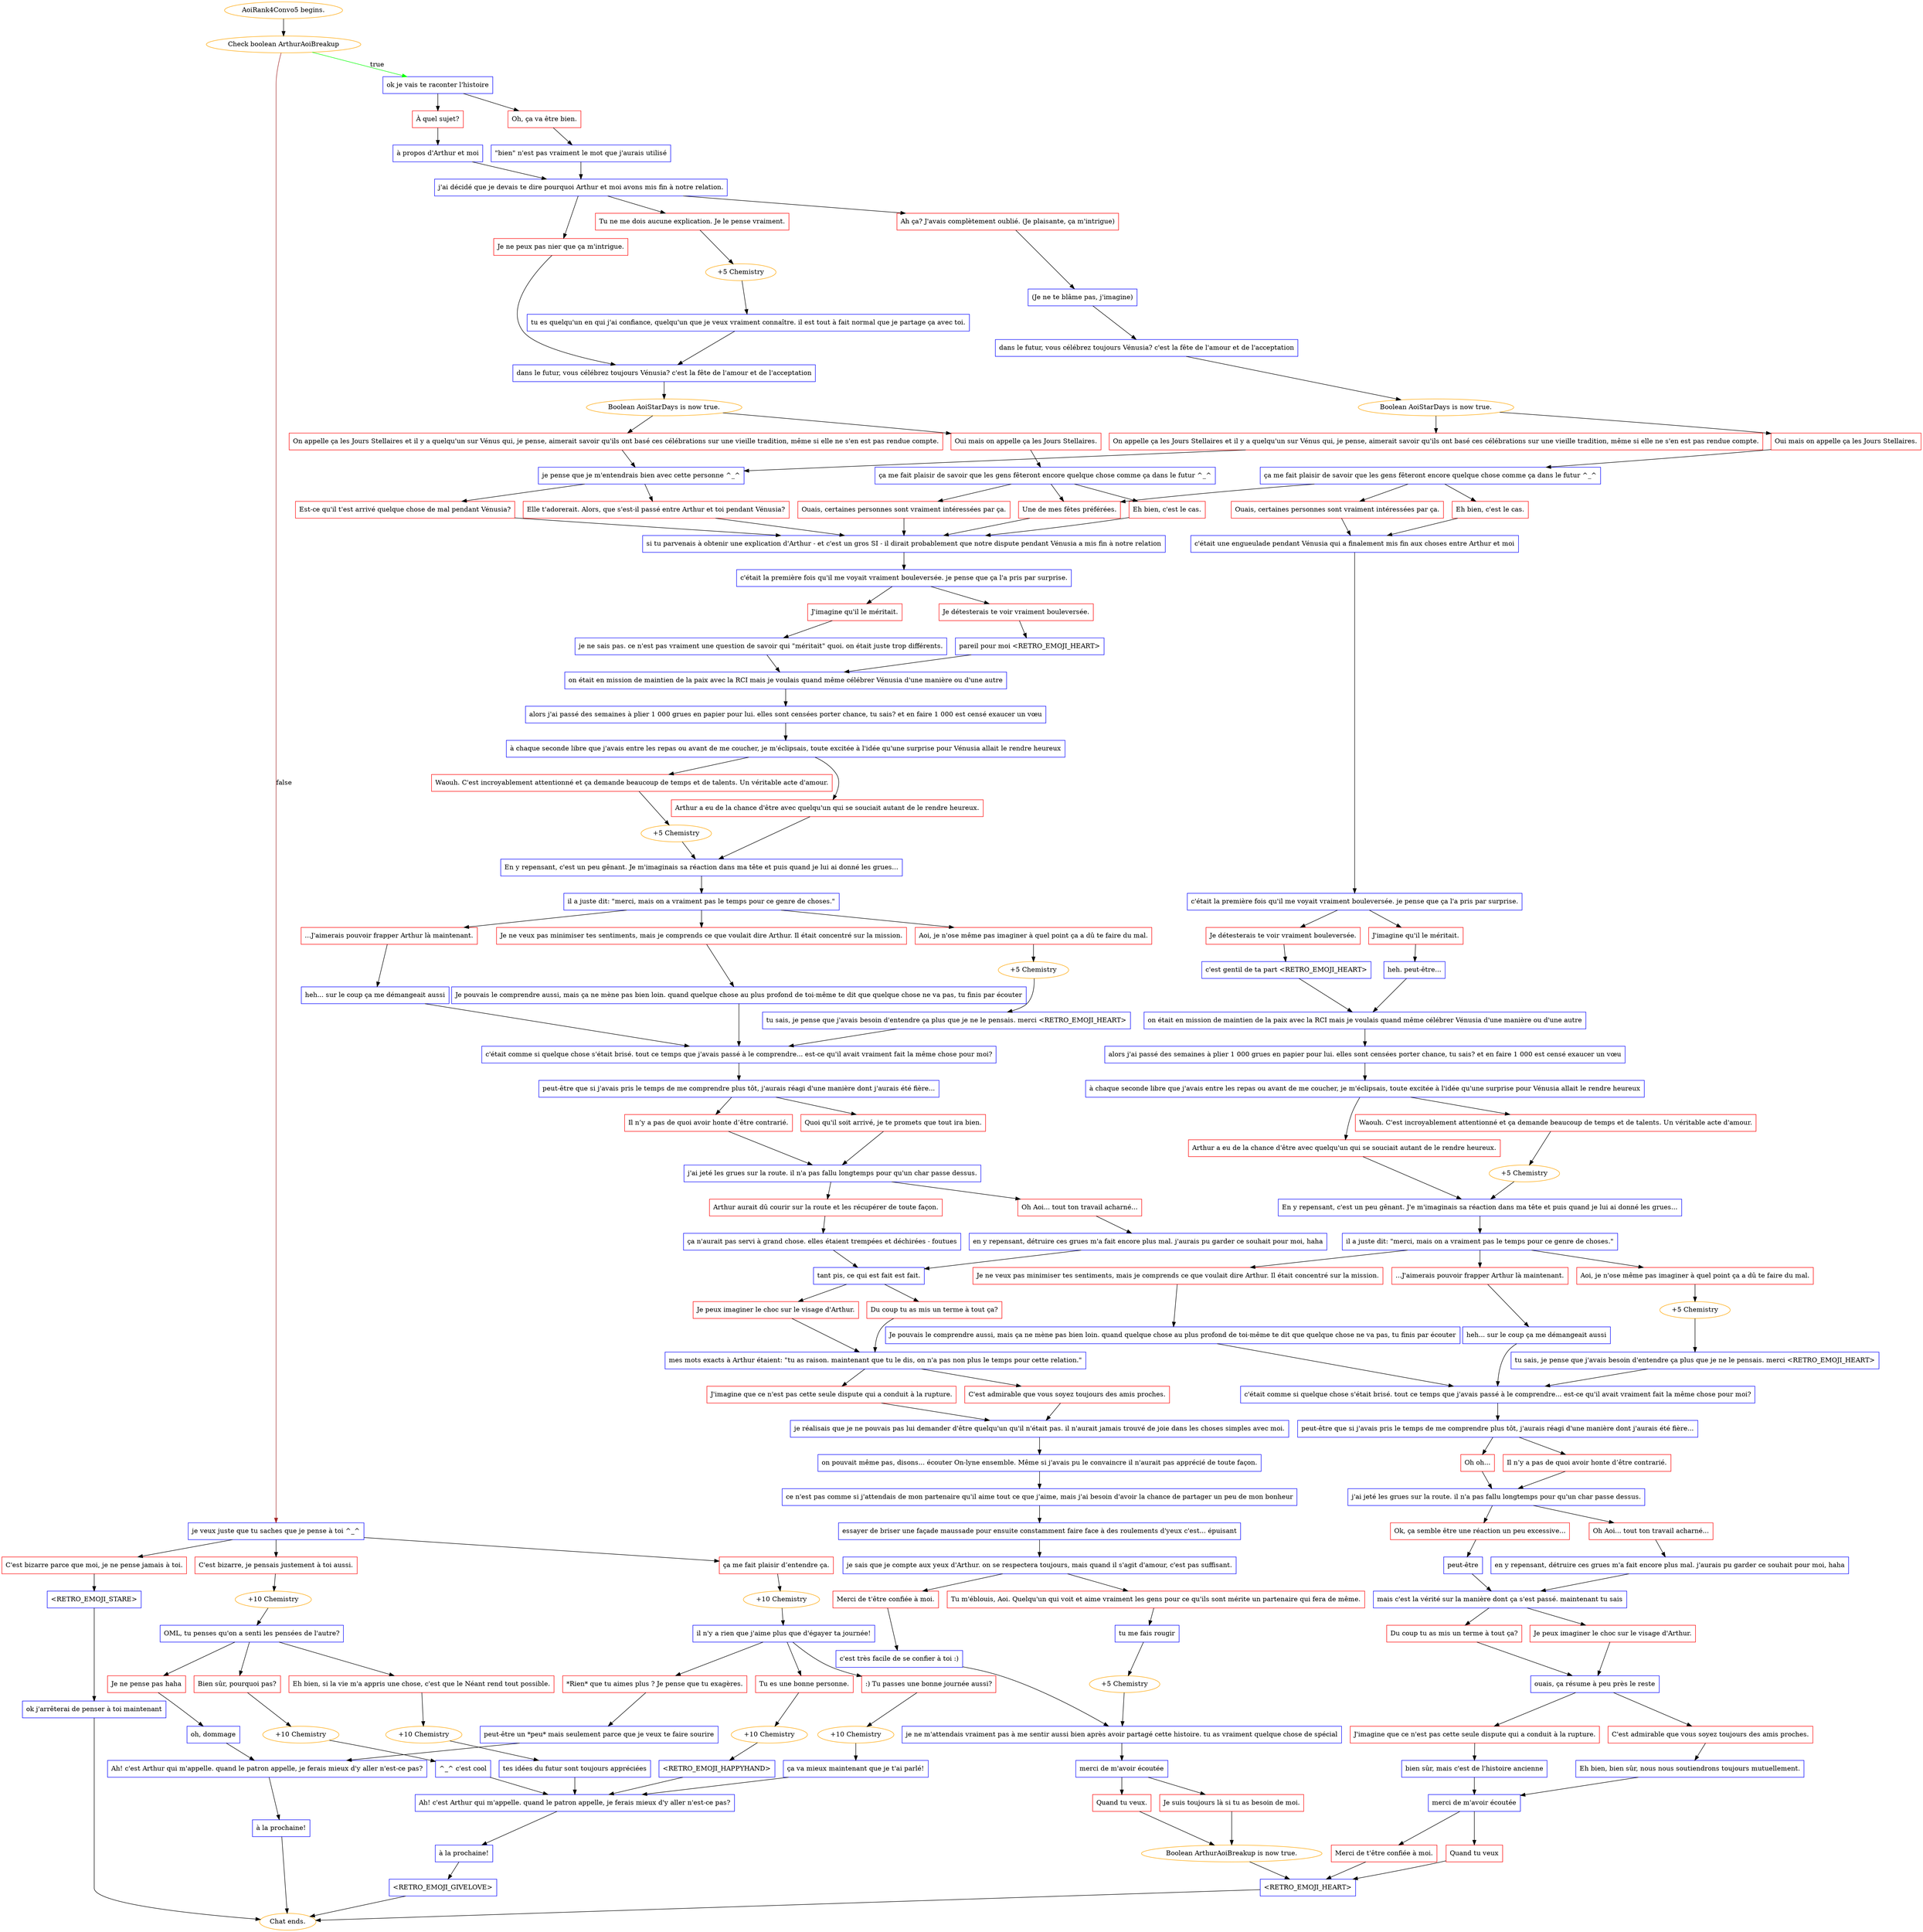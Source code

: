 digraph {
	"AoiRank4Convo5 begins." [color=orange];
		"AoiRank4Convo5 begins." -> j1999602479;
	j1999602479 [label="Check boolean ArthurAoiBreakup",color=orange];
		j1999602479 -> j4226680956 [label=true,color=green];
		j1999602479 -> j438545384 [label=false,color=brown];
	j4226680956 [label="ok je vais te raconter l'histoire",shape=box,color=blue];
		j4226680956 -> j1027584978;
		j4226680956 -> j1882945073;
	j438545384 [label="je veux juste que tu saches que je pense à toi ^_^",shape=box,color=blue];
		j438545384 -> j2184014754;
		j438545384 -> j3020521562;
		j438545384 -> j3498913333;
	j1027584978 [label="À quel sujet?",shape=box,color=red];
		j1027584978 -> j3813379938;
	j1882945073 [label="Oh, ça va être bien.",shape=box,color=red];
		j1882945073 -> j3188643187;
	j2184014754 [label="ça me fait plaisir d’entendre ça.",shape=box,color=red];
		j2184014754 -> j1785804491;
	j3020521562 [label="C'est bizarre, je pensais justement à toi aussi.",shape=box,color=red];
		j3020521562 -> j2882919659;
	j3498913333 [label="C'est bizarre parce que moi, je ne pense jamais à toi.",shape=box,color=red];
		j3498913333 -> j2203534275;
	j3813379938 [label="à propos d'Arthur et moi",shape=box,color=blue];
		j3813379938 -> j2454440481;
	j3188643187 [label="\"bien\" n'est pas vraiment le mot que j'aurais utilisé",shape=box,color=blue];
		j3188643187 -> j2454440481;
	j1785804491 [label="+10 Chemistry",color=orange];
		j1785804491 -> j3112175589;
	j2882919659 [label="+10 Chemistry",color=orange];
		j2882919659 -> j3824849414;
	j2203534275 [label="<RETRO_EMOJI_STARE>",shape=box,color=blue];
		j2203534275 -> j1353245635;
	j2454440481 [label="j'ai décidé que je devais te dire pourquoi Arthur et moi avons mis fin à notre relation.",shape=box,color=blue];
		j2454440481 -> j542624416;
		j2454440481 -> j992369721;
		j2454440481 -> j191171140;
	j3112175589 [label="il n'y a rien que j'aime plus que d'égayer ta journée!",shape=box,color=blue];
		j3112175589 -> j2354042916;
		j3112175589 -> j1058646363;
		j3112175589 -> j4029083501;
	j3824849414 [label="OML, tu penses qu'on a senti les pensées de l'autre?",shape=box,color=blue];
		j3824849414 -> j3609093056;
		j3824849414 -> j3043119221;
		j3824849414 -> j3609173708;
	j1353245635 [label="ok j'arrêterai de penser à toi maintenant",shape=box,color=blue];
		j1353245635 -> "Chat ends.";
	j542624416 [label="Tu ne me dois aucune explication. Je le pense vraiment.",shape=box,color=red];
		j542624416 -> j1424566032;
	j992369721 [label="Je ne peux pas nier que ça m'intrigue.",shape=box,color=red];
		j992369721 -> j3880960915;
	j191171140 [label="Ah ça? J'avais complètement oublié. (Je plaisante, ça m'intrigue)",shape=box,color=red];
		j191171140 -> j2065260723;
	j2354042916 [label="Tu es une bonne personne.",shape=box,color=red];
		j2354042916 -> j399106038;
	j1058646363 [label=":) Tu passes une bonne journée aussi?",shape=box,color=red];
		j1058646363 -> j4186749801;
	j4029083501 [label="*Rien* que tu aimes plus ? Je pense que tu exagères.",shape=box,color=red];
		j4029083501 -> j1485399779;
	j3609093056 [label="Je ne pense pas haha",shape=box,color=red];
		j3609093056 -> j2704564703;
	j3043119221 [label="Eh bien, si la vie m'a appris une chose, c'est que le Néant rend tout possible.",shape=box,color=red];
		j3043119221 -> j2877803712;
	j3609173708 [label="Bien sûr, pourquoi pas?",shape=box,color=red];
		j3609173708 -> j300151996;
	"Chat ends." [color=orange];
	j1424566032 [label="+5 Chemistry",color=orange];
		j1424566032 -> j1849648112;
	j3880960915 [label="dans le futur, vous célébrez toujours Vénusia? c'est la fête de l'amour et de l'acceptation",shape=box,color=blue];
		j3880960915 -> j2220226711;
	j2065260723 [label="(Je ne te blâme pas, j'imagine)",shape=box,color=blue];
		j2065260723 -> j4119879694;
	j399106038 [label="+10 Chemistry",color=orange];
		j399106038 -> j562473135;
	j4186749801 [label="+10 Chemistry",color=orange];
		j4186749801 -> j1232103546;
	j1485399779 [label="peut-être un *peu* mais seulement parce que je veux te faire sourire",shape=box,color=blue];
		j1485399779 -> j1656289979;
	j2704564703 [label="oh, dommage",shape=box,color=blue];
		j2704564703 -> j1656289979;
	j2877803712 [label="+10 Chemistry",color=orange];
		j2877803712 -> j2395949651;
	j300151996 [label="+10 Chemistry",color=orange];
		j300151996 -> j2947724680;
	j1849648112 [label="tu es quelqu'un en qui j'ai confiance, quelqu'un que je veux vraiment connaître. il est tout à fait normal que je partage ça avec toi.",shape=box,color=blue];
		j1849648112 -> j3880960915;
	j2220226711 [label="Boolean AoiStarDays is now true.",color=orange];
		j2220226711 -> j1407644669;
		j2220226711 -> j2203419054;
	j4119879694 [label="dans le futur, vous célébrez toujours Vénusia? c'est la fête de l'amour et de l'acceptation",shape=box,color=blue];
		j4119879694 -> j1703733891;
	j562473135 [label="<RETRO_EMOJI_HAPPYHAND>",shape=box,color=blue];
		j562473135 -> j2082153443;
	j1232103546 [label="ça va mieux maintenant que je t'ai parlé!",shape=box,color=blue];
		j1232103546 -> j2082153443;
	j1656289979 [label="Ah! c'est Arthur qui m'appelle. quand le patron appelle, je ferais mieux d'y aller n'est-ce pas?",shape=box,color=blue];
		j1656289979 -> j1793438309;
	j2395949651 [label="tes idées du futur sont toujours appréciées",shape=box,color=blue];
		j2395949651 -> j2082153443;
	j2947724680 [label="^_^ c'est cool",shape=box,color=blue];
		j2947724680 -> j2082153443;
	j1407644669 [label="Oui mais on appelle ça les Jours Stellaires.",shape=box,color=red];
		j1407644669 -> j3028103130;
	j2203419054 [label="On appelle ça les Jours Stellaires et il y a quelqu'un sur Vénus qui, je pense, aimerait savoir qu'ils ont basé ces célébrations sur une vieille tradition, même si elle ne s'en est pas rendue compte.",shape=box,color=red];
		j2203419054 -> j1758538791;
	j1703733891 [label="Boolean AoiStarDays is now true.",color=orange];
		j1703733891 -> j2107295588;
		j1703733891 -> j2692660224;
	j2082153443 [label="Ah! c'est Arthur qui m'appelle. quand le patron appelle, je ferais mieux d'y aller n'est-ce pas?",shape=box,color=blue];
		j2082153443 -> j3787298164;
	j1793438309 [label="à la prochaine!",shape=box,color=blue];
		j1793438309 -> "Chat ends.";
	j3028103130 [label="ça me fait plaisir de savoir que les gens fêteront encore quelque chose comme ça dans le futur ^_^",shape=box,color=blue];
		j3028103130 -> j3992000146;
		j3028103130 -> j4045801651;
		j3028103130 -> j3191613973;
	j1758538791 [label="je pense que je m'entendrais bien avec cette personne ^_^",shape=box,color=blue];
		j1758538791 -> j47482499;
		j1758538791 -> j756998896;
	j2107295588 [label="Oui mais on appelle ça les Jours Stellaires.",shape=box,color=red];
		j2107295588 -> j3555498491;
	j2692660224 [label="On appelle ça les Jours Stellaires et il y a quelqu'un sur Vénus qui, je pense, aimerait savoir qu'ils ont basé ces célébrations sur une vieille tradition, même si elle ne s'en est pas rendue compte.",shape=box,color=red];
		j2692660224 -> j1758538791;
	j3787298164 [label="à la prochaine!",shape=box,color=blue];
		j3787298164 -> j3329961820;
	j3992000146 [label="Eh bien, c'est le cas.",shape=box,color=red];
		j3992000146 -> j2590309470;
	j4045801651 [label="Ouais, certaines personnes sont vraiment intéressées par ça.",shape=box,color=red];
		j4045801651 -> j2590309470;
	j3191613973 [label="Une de mes fêtes préférées.",shape=box,color=red];
		j3191613973 -> j2590309470;
	j47482499 [label="Elle t'adorerait. Alors, que s'est-il passé entre Arthur et toi pendant Vénusia?",shape=box,color=red];
		j47482499 -> j2590309470;
	j756998896 [label="Est-ce qu'il t'est arrivé quelque chose de mal pendant Vénusia?",shape=box,color=red];
		j756998896 -> j2590309470;
	j3555498491 [label="ça me fait plaisir de savoir que les gens fêteront encore quelque chose comme ça dans le futur ^_^",shape=box,color=blue];
		j3555498491 -> j3191613973;
		j3555498491 -> j2164458967;
		j3555498491 -> j834366226;
	j3329961820 [label="<RETRO_EMOJI_GIVELOVE>",shape=box,color=blue];
		j3329961820 -> "Chat ends.";
	j2590309470 [label="si tu parvenais à obtenir une explication d'Arthur - et c'est un gros SI - il dirait probablement que notre dispute pendant Vénusia a mis fin à notre relation",shape=box,color=blue];
		j2590309470 -> j912066392;
	j2164458967 [label="Ouais, certaines personnes sont vraiment intéressées par ça.",shape=box,color=red];
		j2164458967 -> j1810513409;
	j834366226 [label="Eh bien, c'est le cas.",shape=box,color=red];
		j834366226 -> j1810513409;
	j912066392 [label="c'était la première fois qu'il me voyait vraiment bouleversée. je pense que ça l'a pris par surprise.",shape=box,color=blue];
		j912066392 -> j3815740344;
		j912066392 -> j191540062;
	j1810513409 [label="c'était une engueulade pendant Vénusia qui a finalement mis fin aux choses entre Arthur et moi",shape=box,color=blue];
		j1810513409 -> j2532755954;
	j3815740344 [label="Je détesterais te voir vraiment bouleversée.",shape=box,color=red];
		j3815740344 -> j268533588;
	j191540062 [label="J'imagine qu'il le méritait.",shape=box,color=red];
		j191540062 -> j3031251607;
	j2532755954 [label="c'était la première fois qu'il me voyait vraiment bouleversée. je pense que ça l'a pris par surprise.",shape=box,color=blue];
		j2532755954 -> j2904179166;
		j2532755954 -> j1424062877;
	j268533588 [label="pareil pour moi <RETRO_EMOJI_HEART>",shape=box,color=blue];
		j268533588 -> j2440152872;
	j3031251607 [label="je ne sais pas. ce n'est pas vraiment une question de savoir qui \"méritait\" quoi. on était juste trop différents.",shape=box,color=blue];
		j3031251607 -> j2440152872;
	j2904179166 [label="Je détesterais te voir vraiment bouleversée.",shape=box,color=red];
		j2904179166 -> j783339292;
	j1424062877 [label="J'imagine qu'il le méritait.",shape=box,color=red];
		j1424062877 -> j2481481216;
	j2440152872 [label="on était en mission de maintien de la paix avec la RCI mais je voulais quand même célébrer Vénusia d'une manière ou d'une autre",shape=box,color=blue];
		j2440152872 -> j2063665736;
	j783339292 [label="c'est gentil de ta part <RETRO_EMOJI_HEART>",shape=box,color=blue];
		j783339292 -> j4126077973;
	j2481481216 [label="heh. peut-être...",shape=box,color=blue];
		j2481481216 -> j4126077973;
	j2063665736 [label="alors j'ai passé des semaines à plier 1 000 grues en papier pour lui. elles sont censées porter chance, tu sais? et en faire 1 000 est censé exaucer un vœu",shape=box,color=blue];
		j2063665736 -> j760424855;
	j4126077973 [label="on était en mission de maintien de la paix avec la RCI mais je voulais quand même célébrer Vénusia d'une manière ou d'une autre",shape=box,color=blue];
		j4126077973 -> j3246234076;
	j760424855 [label="à chaque seconde libre que j'avais entre les repas ou avant de me coucher, je m'éclipsais, toute excitée à l'idée qu'une surprise pour Vénusia allait le rendre heureux",shape=box,color=blue];
		j760424855 -> j3200265586;
		j760424855 -> j2278849552;
	j3246234076 [label="alors j'ai passé des semaines à plier 1 000 grues en papier pour lui. elles sont censées porter chance, tu sais? et en faire 1 000 est censé exaucer un vœu",shape=box,color=blue];
		j3246234076 -> j1469928245;
	j3200265586 [label="Waouh. C'est incroyablement attentionné et ça demande beaucoup de temps et de talents. Un véritable acte d'amour.",shape=box,color=red];
		j3200265586 -> j2933243707;
	j2278849552 [label="Arthur a eu de la chance d'être avec quelqu'un qui se souciait autant de le rendre heureux.",shape=box,color=red];
		j2278849552 -> j1848033801;
	j1469928245 [label="à chaque seconde libre que j'avais entre les repas ou avant de me coucher, je m'éclipsais, toute excitée à l'idée qu'une surprise pour Vénusia allait le rendre heureux",shape=box,color=blue];
		j1469928245 -> j1729111397;
		j1469928245 -> j2739106546;
	j2933243707 [label="+5 Chemistry",color=orange];
		j2933243707 -> j1848033801;
	j1848033801 [label="En y repensant, c'est un peu gênant. Je m'imaginais sa réaction dans ma tête et puis quand je lui ai donné les grues...",shape=box,color=blue];
		j1848033801 -> j3868174190;
	j1729111397 [label="Waouh. C'est incroyablement attentionné et ça demande beaucoup de temps et de talents. Un véritable acte d'amour.",shape=box,color=red];
		j1729111397 -> j4028681964;
	j2739106546 [label="Arthur a eu de la chance d'être avec quelqu'un qui se souciait autant de le rendre heureux.",shape=box,color=red];
		j2739106546 -> j2183614265;
	j3868174190 [label="il a juste dit: \"merci, mais on a vraiment pas le temps pour ce genre de choses.\"",shape=box,color=blue];
		j3868174190 -> j2162527380;
		j3868174190 -> j4049441200;
		j3868174190 -> j668864775;
	j4028681964 [label="+5 Chemistry",color=orange];
		j4028681964 -> j2183614265;
	j2183614265 [label="En y repensant, c'est un peu gênant. J'e m'imaginais sa réaction dans ma tête et puis quand je lui ai donné les grues...",shape=box,color=blue];
		j2183614265 -> j6861234;
	j2162527380 [label="...J'aimerais pouvoir frapper Arthur là maintenant.",shape=box,color=red];
		j2162527380 -> j2860911795;
	j4049441200 [label="Aoi, je n'ose même pas imaginer à quel point ça a dû te faire du mal.",shape=box,color=red];
		j4049441200 -> j1379689398;
	j668864775 [label="Je ne veux pas minimiser tes sentiments, mais je comprends ce que voulait dire Arthur. Il était concentré sur la mission.",shape=box,color=red];
		j668864775 -> j3238822177;
	j6861234 [label="il a juste dit: \"merci, mais on a vraiment pas le temps pour ce genre de choses.\"",shape=box,color=blue];
		j6861234 -> j1887379820;
		j6861234 -> j2955749304;
		j6861234 -> j3752708371;
	j2860911795 [label="heh... sur le coup ça me démangeait aussi",shape=box,color=blue];
		j2860911795 -> j2771531820;
	j1379689398 [label="+5 Chemistry",color=orange];
		j1379689398 -> j2386726273;
	j3238822177 [label="Je pouvais le comprendre aussi, mais ça ne mène pas bien loin. quand quelque chose au plus profond de toi-même te dit que quelque chose ne va pas, tu finis par écouter",shape=box,color=blue];
		j3238822177 -> j2771531820;
	j1887379820 [label="Je ne veux pas minimiser tes sentiments, mais je comprends ce que voulait dire Arthur. Il était concentré sur la mission.",shape=box,color=red];
		j1887379820 -> j560775652;
	j2955749304 [label="Aoi, je n'ose même pas imaginer à quel point ça a dû te faire du mal.",shape=box,color=red];
		j2955749304 -> j3802432376;
	j3752708371 [label="...J'aimerais pouvoir frapper Arthur là maintenant.",shape=box,color=red];
		j3752708371 -> j2959841410;
	j2771531820 [label="c'était comme si quelque chose s'était brisé. tout ce temps que j'avais passé à le comprendre... est-ce qu'il avait vraiment fait la même chose pour moi?",shape=box,color=blue];
		j2771531820 -> j3605748090;
	j2386726273 [label="tu sais, je pense que j'avais besoin d'entendre ça plus que je ne le pensais. merci <RETRO_EMOJI_HEART>",shape=box,color=blue];
		j2386726273 -> j2771531820;
	j560775652 [label="Je pouvais le comprendre aussi, mais ça ne mène pas bien loin. quand quelque chose au plus profond de toi-même te dit que quelque chose ne va pas, tu finis par écouter",shape=box,color=blue];
		j560775652 -> j3211344949;
	j3802432376 [label="+5 Chemistry",color=orange];
		j3802432376 -> j15692505;
	j2959841410 [label="heh... sur le coup ça me démangeait aussi",shape=box,color=blue];
		j2959841410 -> j3211344949;
	j3605748090 [label="peut-être que si j'avais pris le temps de me comprendre plus tôt, j'aurais réagi d'une manière dont j'aurais été fière...",shape=box,color=blue];
		j3605748090 -> j987838941;
		j3605748090 -> j1152744933;
	j3211344949 [label="c'était comme si quelque chose s'était brisé. tout ce temps que j'avais passé à le comprendre... est-ce qu'il avait vraiment fait la même chose pour moi?",shape=box,color=blue];
		j3211344949 -> j2982981018;
	j15692505 [label="tu sais, je pense que j'avais besoin d'entendre ça plus que je ne le pensais. merci <RETRO_EMOJI_HEART>",shape=box,color=blue];
		j15692505 -> j3211344949;
	j987838941 [label="Il n’y a pas de quoi avoir honte d’être contrarié.",shape=box,color=red];
		j987838941 -> j4174292374;
	j1152744933 [label="Quoi qu'il soit arrivé, je te promets que tout ira bien.",shape=box,color=red];
		j1152744933 -> j4174292374;
	j2982981018 [label="peut-être que si j'avais pris le temps de me comprendre plus tôt, j'aurais réagi d'une manière dont j'aurais été fière...",shape=box,color=blue];
		j2982981018 -> j2723365584;
		j2982981018 -> j2787844159;
	j4174292374 [label="j'ai jeté les grues sur la route. il n'a pas fallu longtemps pour qu'un char passe dessus.",shape=box,color=blue];
		j4174292374 -> j246244227;
		j4174292374 -> j364543223;
	j2723365584 [label="Oh oh...",shape=box,color=red];
		j2723365584 -> j503010952;
	j2787844159 [label="Il n’y a pas de quoi avoir honte d’être contrarié.",shape=box,color=red];
		j2787844159 -> j503010952;
	j246244227 [label="Oh Aoi... tout ton travail acharné...",shape=box,color=red];
		j246244227 -> j1002925297;
	j364543223 [label="Arthur aurait dû courir sur la route et les récupérer de toute façon.",shape=box,color=red];
		j364543223 -> j2252085284;
	j503010952 [label="j'ai jeté les grues sur la route. il n'a pas fallu longtemps pour qu'un char passe dessus.",shape=box,color=blue];
		j503010952 -> j1937517979;
		j503010952 -> j1477653701;
	j1002925297 [label="en y repensant, détruire ces grues m'a fait encore plus mal. j'aurais pu garder ce souhait pour moi, haha",shape=box,color=blue];
		j1002925297 -> j1602848832;
	j2252085284 [label="ça n'aurait pas servi à grand chose. elles étaient trempées et déchirées - foutues",shape=box,color=blue];
		j2252085284 -> j1602848832;
	j1937517979 [label="Oh Aoi... tout ton travail acharné...",shape=box,color=red];
		j1937517979 -> j3464114534;
	j1477653701 [label="Ok, ça semble être une réaction un peu excessive...",shape=box,color=red];
		j1477653701 -> j4220388513;
	j1602848832 [label="tant pis, ce qui est fait est fait.",shape=box,color=blue];
		j1602848832 -> j1356431700;
		j1602848832 -> j3960777892;
	j3464114534 [label="en y repensant, détruire ces grues m'a fait encore plus mal. j'aurais pu garder ce souhait pour moi, haha",shape=box,color=blue];
		j3464114534 -> j4256900604;
	j4220388513 [label="peut-être",shape=box,color=blue];
		j4220388513 -> j4256900604;
	j1356431700 [label="Du coup tu as mis un terme à tout ça?",shape=box,color=red];
		j1356431700 -> j1987864978;
	j3960777892 [label="Je peux imaginer le choc sur le visage d'Arthur.",shape=box,color=red];
		j3960777892 -> j1987864978;
	j4256900604 [label="mais c'est la vérité sur la manière dont ça s'est passé. maintenant tu sais",shape=box,color=blue];
		j4256900604 -> j223286298;
		j4256900604 -> j406378436;
	j1987864978 [label="mes mots exacts à Arthur étaient: \"tu as raison. maintenant que tu le dis, on n'a pas non plus le temps pour cette relation.\"",shape=box,color=blue];
		j1987864978 -> j213089324;
		j1987864978 -> j1437056699;
	j223286298 [label="Du coup tu as mis un terme à tout ça?",shape=box,color=red];
		j223286298 -> j402890819;
	j406378436 [label="Je peux imaginer le choc sur le visage d'Arthur.",shape=box,color=red];
		j406378436 -> j402890819;
	j213089324 [label="C'est admirable que vous soyez toujours des amis proches.",shape=box,color=red];
		j213089324 -> j3670755549;
	j1437056699 [label="J'imagine que ce n'est pas cette seule dispute qui a conduit à la rupture.",shape=box,color=red];
		j1437056699 -> j3670755549;
	j402890819 [label="ouais, ça résume à peu près le reste",shape=box,color=blue];
		j402890819 -> j3659056718;
		j402890819 -> j1552161061;
	j3670755549 [label="je réalisais que je ne pouvais pas lui demander d'être quelqu'un qu'il n'était pas. il n'aurait jamais trouvé de joie dans les choses simples avec moi.",shape=box,color=blue];
		j3670755549 -> j2345807308;
	j3659056718 [label="C'est admirable que vous soyez toujours des amis proches.",shape=box,color=red];
		j3659056718 -> j2305412352;
	j1552161061 [label="J'imagine que ce n'est pas cette seule dispute qui a conduit à la rupture.",shape=box,color=red];
		j1552161061 -> j1389189125;
	j2345807308 [label="on pouvait même pas, disons... écouter On-lyne ensemble. Même si j'avais pu le convaincre il n'aurait pas apprécié de toute façon.",shape=box,color=blue];
		j2345807308 -> j626567750;
	j2305412352 [label="Eh bien, bien sûr, nous nous soutiendrons toujours mutuellement.",shape=box,color=blue];
		j2305412352 -> j1875214871;
	j1389189125 [label="bien sûr, mais c'est de l'histoire ancienne",shape=box,color=blue];
		j1389189125 -> j1875214871;
	j626567750 [label="ce n'est pas comme si j'attendais de mon partenaire qu'il aime tout ce que j'aime, mais j'ai besoin d'avoir la chance de partager un peu de mon bonheur",shape=box,color=blue];
		j626567750 -> j1216769387;
	j1875214871 [label="merci de m'avoir écoutée",shape=box,color=blue];
		j1875214871 -> j109883378;
		j1875214871 -> j1725691303;
	j1216769387 [label="essayer de briser une façade maussade pour ensuite constamment faire face à des roulements d'yeux c'est... épuisant",shape=box,color=blue];
		j1216769387 -> j3400345982;
	j109883378 [label="Quand tu veux",shape=box,color=red];
		j109883378 -> j1098993356;
	j1725691303 [label="Merci de t'être confiée à moi.",shape=box,color=red];
		j1725691303 -> j1098993356;
	j3400345982 [label="je sais que je compte aux yeux d'Arthur. on se respectera toujours, mais quand il s'agit d'amour, c'est pas suffisant.",shape=box,color=blue];
		j3400345982 -> j2043358747;
		j3400345982 -> j2336145119;
	j1098993356 [label="<RETRO_EMOJI_HEART>",shape=box,color=blue];
		j1098993356 -> "Chat ends.";
	j2043358747 [label="Merci de t'être confiée à moi.",shape=box,color=red];
		j2043358747 -> j1033423314;
	j2336145119 [label="Tu m'éblouis, Aoi. Quelqu'un qui voit et aime vraiment les gens pour ce qu'ils sont mérite un partenaire qui fera de même.",shape=box,color=red];
		j2336145119 -> j2565869673;
	j1033423314 [label="c'est très facile de se confier à toi :)",shape=box,color=blue];
		j1033423314 -> j1465097929;
	j2565869673 [label="tu me fais rougir",shape=box,color=blue];
		j2565869673 -> j3074213760;
	j1465097929 [label="je ne m'attendais vraiment pas à me sentir aussi bien après avoir partagé cette histoire. tu as vraiment quelque chose de spécial",shape=box,color=blue];
		j1465097929 -> j2301673703;
	j3074213760 [label="+5 Chemistry",color=orange];
		j3074213760 -> j1465097929;
	j2301673703 [label="merci de m'avoir écoutée",shape=box,color=blue];
		j2301673703 -> j1916454860;
		j2301673703 -> j3223011821;
	j1916454860 [label="Je suis toujours là si tu as besoin de moi.",shape=box,color=red];
		j1916454860 -> j2407572271;
	j3223011821 [label="Quand tu veux.",shape=box,color=red];
		j3223011821 -> j2407572271;
	j2407572271 [label="Boolean ArthurAoiBreakup is now true.",color=orange];
		j2407572271 -> j1098993356;
}